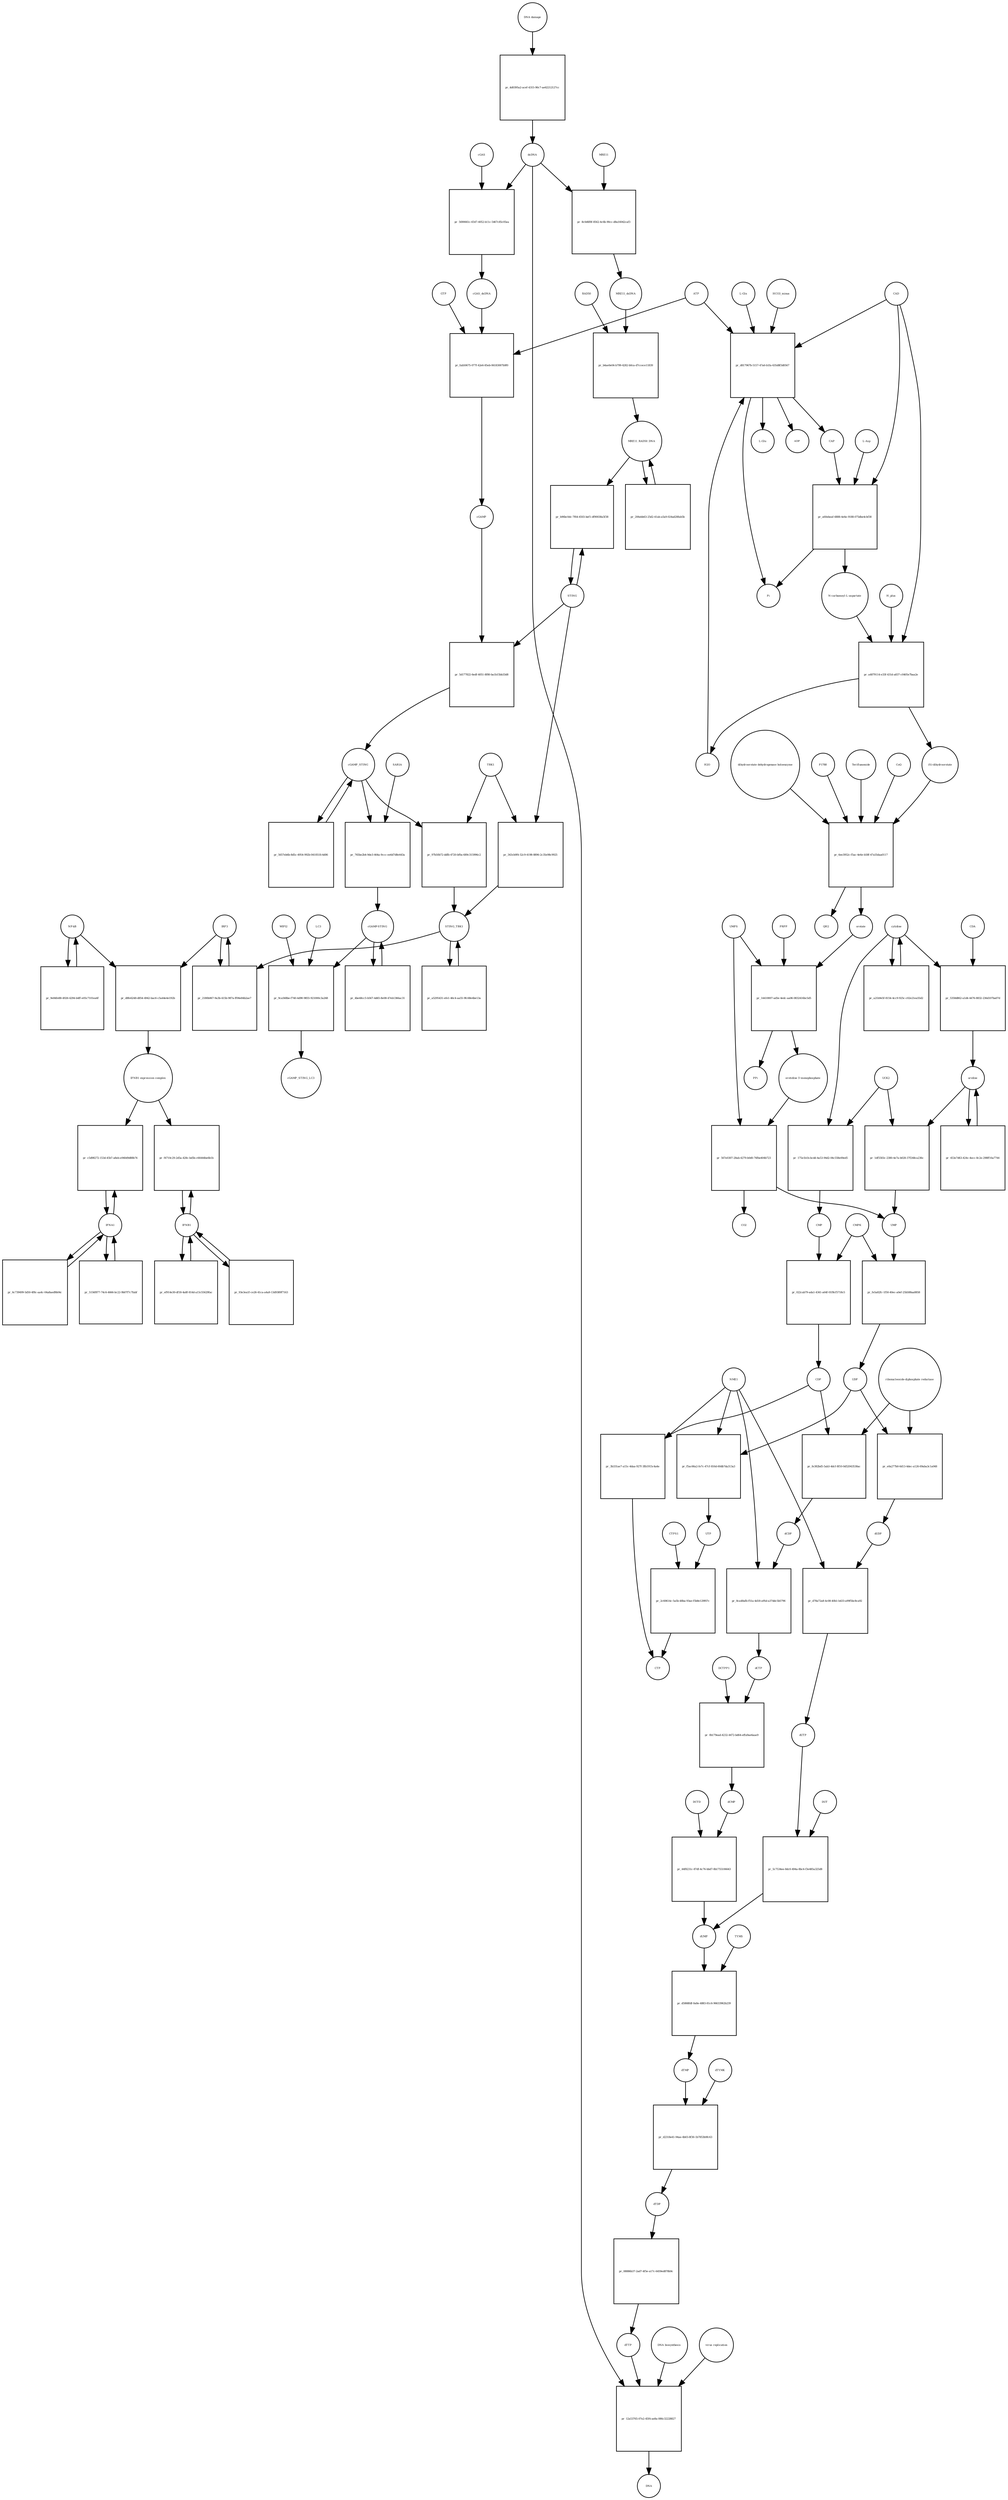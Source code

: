 strict digraph  {
"NF-kB" [annotation="urn_miriam_obo.go_GO%3A0071159", bipartite=0, cls=complex, fontsize=4, label="NF-kB", shape=circle];
"pr_d8fe6248-d854-4942-bac6-c5a44e4e192b" [annotation="", bipartite=1, cls=process, fontsize=4, label="pr_d8fe6248-d854-4942-bac6-c5a44e4e192b", shape=square];
"IFNB1 expression complex" [annotation="", bipartite=0, cls=complex, fontsize=4, label="IFNB1 expression complex", shape=circle];
IRF3 [annotation="urn_miriam_hgnc_6118|urn_miriam_uniprot_Q14653|urn_miriam_ensembl_ENSG00000126456|urn_miriam_refseq_NM_001571|urn_miriam_hgnc.symbol_IRF3|urn_miriam_ncbigene_3661", bipartite=0, cls="macromolecule multimer", fontsize=4, label=IRF3, shape=circle];
dCDP [annotation="urn_miriam_obo.chebi_CHEBI%3A28846", bipartite=0, cls="simple chemical", fontsize=4, label=dCDP, shape=circle];
"pr_8ca48afb-f51a-4d18-a95d-a37ddc5b5796" [annotation="", bipartite=1, cls=process, fontsize=4, label="pr_8ca48afb-f51a-4d18-a95d-a37ddc5b5796", shape=square];
dCTP [annotation="urn_miriam_obo.chebi_CHEBI%3A16311", bipartite=0, cls="simple chemical", fontsize=4, label=dCTP, shape=circle];
NME1 [annotation="urn_miriam_uniprot_P15531|urn_miriam_hgnc_7849", bipartite=0, cls=macromolecule, fontsize=4, label=NME1, shape=circle];
uridine [annotation="urn_miriam_obo.chebi_CHEBI%3A16704", bipartite=0, cls="simple chemical", fontsize=4, label=uridine, shape=circle];
"pr_1df5583c-2380-4e7a-b028-37f248ca236c" [annotation="", bipartite=1, cls=process, fontsize=4, label="pr_1df5583c-2380-4e7a-b028-37f248ca236c", shape=square];
UMP [annotation="urn_miriam_obo.chebi_CHEBI%3A57865", bipartite=0, cls="simple chemical", fontsize=4, label=UMP, shape=circle];
UCK2 [annotation="urn_miriam_uniprot_Q9HA47|urn_miriam_hgnc_HGNC%3A12562", bipartite=0, cls=macromolecule, fontsize=4, label=UCK2, shape=circle];
"orotidine 5'-monophosphate" [annotation="urn_miriam_obo.chebi_CHEBI%3A15842", bipartite=0, cls="simple chemical", fontsize=4, label="orotidine 5'-monophosphate", shape=circle];
"pr_567e0307-28ab-4279-b0d0-76fbe404b723" [annotation="", bipartite=1, cls=process, fontsize=4, label="pr_567e0307-28ab-4279-b0d0-76fbe404b723", shape=square];
UMPS [annotation="urn_miriam_ncbigene_7372|urn_miriam_refseq_NM_000373|urn_miriam_hgnc.symbol_UMPS|urn_miriam_hgnc_12563|urn_miriam_ensembl_ENSG00000114491|urn_miriam_uniprot_P11172", bipartite=0, cls="macromolecule multimer", fontsize=4, label=UMPS, shape=circle];
CO2 [annotation="urn_miriam_obo.chebi_CHEBI%3A16526", bipartite=0, cls="simple chemical", fontsize=4, label=CO2, shape=circle];
UTP [annotation="urn_miriam_obo.chebi_CHEBI%3A15713", bipartite=0, cls="simple chemical", fontsize=4, label=UTP, shape=circle];
"pr_2c60614c-5a5b-48ba-93ae-f5b8e129f67c" [annotation="", bipartite=1, cls=process, fontsize=4, label="pr_2c60614c-5a5b-48ba-93ae-f5b8e129f67c", shape=square];
CTP [annotation="urn_miriam_obo.chebi_CHEBI%3A17677", bipartite=0, cls="simple chemical", fontsize=4, label=CTP, shape=circle];
CTPS1 [annotation="urn_miriam_hgnc_HGNC%3A2519|urn_miriam_uniprot_P17812", bipartite=0, cls=macromolecule, fontsize=4, label=CTPS1, shape=circle];
UDP [annotation="urn_miriam_obo.chebi_CHEBI%3A17659", bipartite=0, cls="simple chemical", fontsize=4, label=UDP, shape=circle];
"pr_e0a277b0-6d13-4dec-a126-69aba3c1a048" [annotation="", bipartite=1, cls=process, fontsize=4, label="pr_e0a277b0-6d13-4dec-a126-69aba3c1a048", shape=square];
dUDP [annotation="urn_miriam_obo.chebi_CHEBI%3A28850", bipartite=0, cls="simple chemical", fontsize=4, label=dUDP, shape=circle];
"ribonucleoside-diphosphate reductase" [annotation="urn_miriam_brenda_1.17.4.1|urn_miriam_obo.go_GO%3A0005971", bipartite=0, cls=complex, fontsize=4, label="ribonucleoside-diphosphate reductase", shape=circle];
IFNB1 [annotation="urn_miriam_ensembl_ENSG00000171855|urn_miriam_hgnc.symbol_IFNB1|urn_miriam_hgnc_5434|urn_miriam_uniprot_P01574|urn_miriam_refseq_NM_002176|urn_miriam_ncbigene_3456", bipartite=0, cls=macromolecule, fontsize=4, label=IFNB1, shape=circle];
"pr_f4710c29-2d5a-428c-bd5b-c66444be6b1b" [annotation="", bipartite=1, cls=process, fontsize=4, label="pr_f4710c29-2d5a-428c-bd5b-c66444be6b1b", shape=square];
"pr_fe5a82fc-1f50-40ec-a0ef-25b588aa8858" [annotation="", bipartite=1, cls=process, fontsize=4, label="pr_fe5a82fc-1f50-40ec-a0ef-25b588aa8858", shape=square];
CMPK [annotation="urn_miriam_uniprot_P30085|urn_miriam_hgnc_HGNC%3A18170", bipartite=0, cls=macromolecule, fontsize=4, label=CMPK, shape=circle];
"cGAMP-STING" [annotation="", bipartite=0, cls=complex, fontsize=4, label="cGAMP-STING", shape=circle];
"pr_4be48cc5-b567-4d65-8e08-47eb1366ac31" [annotation="", bipartite=1, cls=process, fontsize=4, label="pr_4be48cc5-b567-4d65-8e08-47eb1366ac31", shape=square];
IFNA1 [annotation="urn_miriam_hgnc.symbol_IFNA1|urn_miriam_ncbigene_3439|urn_miriam_refseq_NM_024013|urn_miriam_uniprot_P01562|urn_miriam_hgnc_5417|urn_miriam_ensembl_ENSG00000197919", bipartite=0, cls=macromolecule, fontsize=4, label=IFNA1, shape=circle];
"pr_c5d98272-153d-45b7-a8eb-e940d9d88b74" [annotation="", bipartite=1, cls=process, fontsize=4, label="pr_c5d98272-153d-45b7-a8eb-e940d9d88b74", shape=square];
"pr_453e7d63-424c-4ecc-8c2e-298ff16a7744" [annotation="", bipartite=1, cls=process, fontsize=4, label="pr_453e7d63-424c-4ecc-8c2e-298ff16a7744", shape=square];
CDP [annotation="urn_miriam_obo.chebi_CHEBI%3A17239", bipartite=0, cls="simple chemical", fontsize=4, label=CDP, shape=circle];
"pr_fe382bd5-5ab3-4dcf-8f10-0d52043538ac" [annotation="", bipartite=1, cls=process, fontsize=4, label="pr_fe382bd5-5ab3-4dcf-8f10-0d52043538ac", shape=square];
"pr_3b331ae7-a15c-4daa-927f-3fb1915c4a4e" [annotation="", bipartite=1, cls=process, fontsize=4, label="pr_3b331ae7-a15c-4daa-927f-3fb1915c4a4e", shape=square];
dTDP [annotation="urn_miriam_obo.chebi_CHEBI%3A18075", bipartite=0, cls="simple chemical", fontsize=4, label=dTDP, shape=circle];
"pr_08886b37-2ad7-4f5e-a17c-6459ed878b9c" [annotation="", bipartite=1, cls=process, fontsize=4, label="pr_08886b37-2ad7-4f5e-a17c-6459ed878b9c", shape=square];
dTTP [annotation="urn_miriam_obo.chebi_CHEBI%3A18077", bipartite=0, cls="simple chemical", fontsize=4, label=dTTP, shape=circle];
CMP [annotation="urn_miriam_obo.chebi_CHEBI%3A17361", bipartite=0, cls="simple chemical", fontsize=4, label=CMP, shape=circle];
"pr_022cab79-ada1-4341-a64f-01f8cf5718c5" [annotation="", bipartite=1, cls=process, fontsize=4, label="pr_022cab79-ada1-4341-a64f-01f8cf5718c5", shape=square];
dUMP [annotation="urn_miriam_obo.chebi_CHEBI%3A17622", bipartite=0, cls="simple chemical", fontsize=4, label=dUMP, shape=circle];
"pr_d5868fdf-0a8e-4883-81c6-96633962b239" [annotation="", bipartite=1, cls=process, fontsize=4, label="pr_d5868fdf-0a8e-4883-81c6-96633962b239", shape=square];
dTMP [annotation="urn_miriam_obo.chebi_CHEBI%3A17013", bipartite=0, cls="simple chemical", fontsize=4, label=dTMP, shape=circle];
TYMS [annotation="urn_miriam_uniprot_P04818|urn_miriam_hgnc_HGNC%3A12441", bipartite=0, cls=macromolecule, fontsize=4, label=TYMS, shape=circle];
dsDNA [annotation="urn_miriam_obo.chebi_CHEBI%3A75909", bipartite=0, cls="simple chemical", fontsize=4, label=dsDNA, shape=circle];
"pr_12a53765-07e2-45f4-ae8a-086c32228827" [annotation="", bipartite=1, cls=process, fontsize=4, label="pr_12a53765-07e2-45f4-ae8a-086c32228827", shape=square];
DNA [annotation="", bipartite=0, cls="nucleic acid feature", fontsize=4, label=DNA, shape=circle];
"DNA biosynthesis" [annotation="urn_miriam_obo.go_GO%3A0071897", bipartite=0, cls=phenotype, fontsize=4, label="DNA biosynthesis", shape=circle];
"virus replication" [annotation="urn_miriam_obo.go_GO%3A0019079", bipartite=0, cls=phenotype, fontsize=4, label="virus replication", shape=circle];
MRE11_RAD50_DNA [annotation="", bipartite=0, cls=complex, fontsize=4, label=MRE11_RAD50_DNA, shape=circle];
"pr_206ebb63-25d2-41ab-a5a9-024ad28fab5b" [annotation="", bipartite=1, cls=process, fontsize=4, label="pr_206ebb63-25d2-41ab-a5a9-024ad28fab5b", shape=square];
"pr_0b179ead-4232-4472-bd64-effa9ae6aae9" [annotation="", bipartite=1, cls=process, fontsize=4, label="pr_0b179ead-4232-4472-bd64-effa9ae6aae9", shape=square];
dCMP [annotation="urn_miriam_obo.chebi_CHEBI%3A15918", bipartite=0, cls="simple chemical", fontsize=4, label=dCMP, shape=circle];
DCTPP1 [annotation="urn_miriam_uniprot_Q9H773|urn_miriam_hgnc_HGNC%3A28777", bipartite=0, cls=macromolecule, fontsize=4, label=DCTPP1, shape=circle];
"pr_93e3ea1f-ce26-41ca-a4a9-13d9389f7163" [annotation="", bipartite=1, cls=process, fontsize=4, label="pr_93e3ea1f-ce26-41ca-a4a9-13d9389f7163", shape=square];
"pr_ef914e30-df18-4a8f-814d-a15c55629fac" [annotation="", bipartite=1, cls=process, fontsize=4, label="pr_ef914e30-df18-4a8f-814d-a15c55629fac", shape=square];
ATP [annotation="urn_miriam_obo.chebi_CHEBI%3A15422", bipartite=0, cls="simple chemical", fontsize=4, label=ATP, shape=circle];
"pr_fab50675-077f-42e6-85eb-06183007b9f0" [annotation="", bipartite=1, cls=process, fontsize=4, label="pr_fab50675-077f-42e6-85eb-06183007b9f0", shape=square];
GTP [annotation="urn_miriam_obo.chebi_CHEBI%3A15996", bipartite=0, cls="simple chemical", fontsize=4, label=GTP, shape=circle];
cGAMP [annotation="urn_miriam_obo.chebi_CHEBI%3A75947", bipartite=0, cls="simple chemical", fontsize=4, label=cGAMP, shape=circle];
cGAS_dsDNA [annotation=urn_miriam_pubmed_28363908, bipartite=0, cls=complex, fontsize=4, label=cGAS_dsDNA, shape=circle];
cytidine [annotation="urn_miriam_obo.chebi_CHEBI%3A17562", bipartite=0, cls="simple chemical", fontsize=4, label=cytidine, shape=circle];
"pr_175e1b1b-bcdd-4a53-94d2-04c558e00ed5" [annotation="", bipartite=1, cls=process, fontsize=4, label="pr_175e1b1b-bcdd-4a53-94d2-04c558e00ed5", shape=square];
"pr_5d177822-6edf-4051-8f80-ba1b15bb33d8" [annotation="", bipartite=1, cls=process, fontsize=4, label="pr_5d177822-6edf-4051-8f80-ba1b15bb33d8", shape=square];
STING [annotation=urn_miriam_uniprot_Q86WV6, bipartite=0, cls="macromolecule multimer", fontsize=4, label=STING, shape=circle];
cGAMP_STING [annotation="urn_miriam_obo.go_GO%3A1990231", bipartite=0, cls=complex, fontsize=4, label=cGAMP_STING, shape=circle];
"L-Gln" [annotation="urn_miriam_obo.chebi_CHEBI%3A18050", bipartite=0, cls="simple chemical", fontsize=4, label="L-Gln", shape=circle];
"pr_d817967b-5157-47a6-b1fa-635d8f3d0567" [annotation="", bipartite=1, cls=process, fontsize=4, label="pr_d817967b-5157-47a6-b1fa-635d8f3d0567", shape=square];
CAP [annotation="urn_miriam_obo.chebi_CHEBI%3A17672", bipartite=0, cls="simple chemical", fontsize=4, label=CAP, shape=circle];
CAD [annotation="urn_miriam_refseq_NM_001306079|urn_miriam_hgnc_1424|urn_miriam_hgnc.symbol_CAD|urn_miriam_uniprot_P27708|urn_miriam_ncbigene_790|urn_miriam_ensembl_ENSG00000084774", bipartite=0, cls=macromolecule, fontsize=4, label=CAD, shape=circle];
HCO3_minus [annotation="urn_miriam_obo.chebi_CHEBI%3A17544", bipartite=0, cls="simple chemical", fontsize=4, label=HCO3_minus, shape=circle];
H2O [annotation="urn_miriam_obo.chebi_CHEBI%3A15377", bipartite=0, cls="simple chemical", fontsize=4, label=H2O, shape=circle];
"L-Glu" [annotation="urn_miriam_obo.chebi_CHEBI%3A16015", bipartite=0, cls="simple chemical", fontsize=4, label="L-Glu", shape=circle];
ADP [annotation="urn_miriam_obo.chebi_CHEBI%3A16761", bipartite=0, cls="simple chemical", fontsize=4, label=ADP, shape=circle];
Pi [annotation="urn_miriam_obo.chebi_CHEBI%3A18367", bipartite=0, cls="simple chemical", fontsize=4, label=Pi, shape=circle];
"pr_f5ac66a2-fe7c-47cf-816d-60db7da313a3" [annotation="", bipartite=1, cls=process, fontsize=4, label="pr_f5ac66a2-fe7c-47cf-816d-60db7da313a3", shape=square];
"N-carbamoyl-L-aspartate" [annotation="urn_miriam_obo.chebi_CHEBI%3A32814", bipartite=0, cls="simple chemical", fontsize=4, label="N-carbamoyl-L-aspartate", shape=circle];
"pr_a4879114-e33f-431d-a837-c0405e7baa2e" [annotation="", bipartite=1, cls=process, fontsize=4, label="pr_a4879114-e33f-431d-a837-c0405e7baa2e", shape=square];
"(S)-dihydroorotate" [annotation="urn_miriam_obo.chebi_CHEBI%3A30864", bipartite=0, cls="simple chemical", fontsize=4, label="(S)-dihydroorotate", shape=circle];
H_plus [annotation="urn_miriam_obo.chebi_CHEBI%3A15378", bipartite=0, cls="simple chemical", fontsize=4, label=H_plus, shape=circle];
"pr_9e84fe88-4926-4294-b4ff-e05c7101ea6f" [annotation="", bipartite=1, cls=process, fontsize=4, label="pr_9e84fe88-4926-4294-b4ff-e05c7101ea6f", shape=square];
"pr_5156f877-74c6-4666-bc22-9b07f7c7fabf" [annotation="", bipartite=1, cls=process, fontsize=4, label="pr_5156f877-74c6-4666-bc22-9b07f7c7fabf", shape=square];
TBK1 [annotation="urn_miriam_hgnc.symbol_TBK1|urn_miriam_ensembl_ENSG00000183735|urn_miriam_uniprot_Q9UHD2|urn_miriam_refseq_NM_013254|urn_miriam_hgnc_11584|urn_miriam_ncbigene_29110", bipartite=0, cls=macromolecule, fontsize=4, label=TBK1, shape=circle];
"pr_97b50b72-ddfb-4720-bf0a-689c315996c2" [annotation="", bipartite=1, cls=process, fontsize=4, label="pr_97b50b72-ddfb-4720-bf0a-689c315996c2", shape=square];
STING_TBK1 [annotation=urn_miriam_pubmed_30842653, bipartite=0, cls=complex, fontsize=4, label=STING_TBK1, shape=circle];
"pr_b96bc0dc-7f64-4503-bef1-df90038a5f38" [annotation="", bipartite=1, cls=process, fontsize=4, label="pr_b96bc0dc-7f64-4503-bef1-df90038a5f38", shape=square];
"pr_6c739499-5d50-4f8c-aa4c-04a8aed9b04c" [annotation="", bipartite=1, cls=process, fontsize=4, label="pr_6c739499-5d50-4f8c-aa4c-04a8aed9b04c", shape=square];
"pr_5690661c-6547-4052-b11c-5467c85c05ea" [annotation="", bipartite=1, cls=process, fontsize=4, label="pr_5690661c-6547-4052-b11c-5467c85c05ea", shape=square];
cGAS [annotation="urn_miriam_ensembl_ENSG00000164430|urn_miriam_hgnc_21367|urn_miriam_ncbigene_115004|urn_miriam_uniprot_Q8N884|urn_miriam_hgnc.symbol_CGAS|urn_miriam_refseq_NM_138441", bipartite=0, cls=macromolecule, fontsize=4, label=cGAS, shape=circle];
"pr_a5295431-efe1-46c4-aa55-9fc68e4be13a" [annotation="", bipartite=1, cls=process, fontsize=4, label="pr_a5295431-efe1-46c4-aa55-9fc68e4be13a", shape=square];
orotate [annotation="urn_miriam_obo.chebi_CHEBI%3A30839", bipartite=0, cls="simple chemical", fontsize=4, label=orotate, shape=circle];
"pr_14410007-ad5e-4edc-aa06-0832416bc5d5" [annotation="", bipartite=1, cls=process, fontsize=4, label="pr_14410007-ad5e-4edc-aa06-0832416bc5d5", shape=square];
PRPP [annotation="urn_miriam_obo.chebi_CHEBI%3A17111", bipartite=0, cls="simple chemical", fontsize=4, label=PRPP, shape=circle];
PPi [annotation="urn_miriam_obo.chebi_CHEBI%3A18361", bipartite=0, cls="simple chemical", fontsize=4, label=PPi, shape=circle];
"pr_a21b9e5f-8154-4cc9-925c-c02e21ea55d2" [annotation="", bipartite=1, cls=process, fontsize=4, label="pr_a21b9e5f-8154-4cc9-925c-c02e21ea55d2", shape=square];
"pr_2180b067-9a3b-415b-987a-ff06e84b2ae7" [annotation="", bipartite=1, cls=process, fontsize=4, label="pr_2180b067-9a3b-415b-987a-ff06e84b2ae7", shape=square];
"pr_5657eb6b-8d5c-4954-992b-041051fc4d06" [annotation="", bipartite=1, cls=process, fontsize=4, label="pr_5657eb6b-8d5c-4954-992b-041051fc4d06", shape=square];
RAD50 [annotation="urn_miriam_ncbigene_10111|urn_miriam_refseq_NM_005732|urn_miriam_uniprot_Q92878|urn_miriam_hgnc.symbol_RAD50|urn_miriam_ensembl_ENSG00000113522|urn_miriam_hgnc_9816", bipartite=0, cls="macromolecule multimer", fontsize=4, label=RAD50, shape=circle];
"pr_b4ae0e04-b799-4282-b0ca-d7ccece11839" [annotation="", bipartite=1, cls=process, fontsize=4, label="pr_b4ae0e04-b799-4282-b0ca-d7ccece11839", shape=square];
MRE11_dsDNA [annotation="urn_miriam_obo.go_GO%3A0003690", bipartite=0, cls=complex, fontsize=4, label=MRE11_dsDNA, shape=circle];
"pr_6ee3952c-f5ac-4e6e-b58f-47a55daa0117" [annotation="", bipartite=1, cls=process, fontsize=4, label="pr_6ee3952c-f5ac-4e6e-b58f-47a55daa0117", shape=square];
"dihydroorotate dehydrogenase holoenzyme" [annotation="urn_miriam_ncbigene_1723|urn_miriam_hgnc_HGNC%3A2867|urn_miriam_hgnc.symbol_DHODH", bipartite=0, cls="simple chemical", fontsize=4, label="dihydroorotate dehydrogenase holoenzyme", shape=circle];
P1788 [annotation=urn_miriam_pubmed_31740051, bipartite=0, cls="simple chemical", fontsize=4, label=P1788, shape=circle];
Teriflunomide [annotation=urn_miriam_drugbank_DB08880, bipartite=0, cls="simple chemical", fontsize=4, label=Teriflunomide, shape=circle];
CoQ [annotation="urn_miriam_obo.chebi_CHEBI%3A16389", bipartite=0, cls="simple chemical", fontsize=4, label=CoQ, shape=circle];
QH2 [annotation="urn_miriam_obo.chebi_CHEBI%3A17976", bipartite=0, cls="simple chemical", fontsize=4, label=QH2, shape=circle];
"pr_d78a72a8-4c08-40b1-b433-a99f5bc8ca92" [annotation="", bipartite=1, cls=process, fontsize=4, label="pr_d78a72a8-4c08-40b1-b433-a99f5bc8ca92", shape=square];
dUTP [annotation="urn_miriam_obo.chebi_CHEBI%3A17625", bipartite=0, cls="simple chemical", fontsize=4, label=dUTP, shape=circle];
"pr_5358d862-a1d4-4476-8832-236d107ba07d" [annotation="", bipartite=1, cls=process, fontsize=4, label="pr_5358d862-a1d4-4476-8832-236d107ba07d", shape=square];
CDA [annotation="urn_miriam_uniprot_P32320|urn_miriam_ncbigene_978|urn_miriam_refseq_NM_001785|urn_miriam_ensembl_ENSG00000158825|urn_miriam_hgnc.symbol_CDA|urn_miriam_hgnc_1712", bipartite=0, cls=macromolecule, fontsize=4, label=CDA, shape=circle];
"pr_5c7534ee-8dc0-494a-8bc4-f3e485a325d8" [annotation="", bipartite=1, cls=process, fontsize=4, label="pr_5c7534ee-8dc0-494a-8bc4-f3e485a325d8", shape=square];
DUT [annotation="urn_miriam_hgnc_HGNC%3A3078|urn_miriam_uniprot_P33316", bipartite=0, cls=macromolecule, fontsize=4, label=DUT, shape=circle];
"pr_9ca568be-f740-4d90-9855-921000c3a268" [annotation="", bipartite=1, cls=process, fontsize=4, label="pr_9ca568be-f740-4d90-9855-921000c3a268", shape=square];
LC3 [annotation="", bipartite=0, cls=macromolecule, fontsize=4, label=LC3, shape=circle];
cGAMP_STING_LC3 [annotation="", bipartite=0, cls=complex, fontsize=4, label=cGAMP_STING_LC3, shape=circle];
WIPI2 [annotation="urn_miriam_refseq_NM_015610|urn_miriam_hgnc_32225|urn_miriam_hgnc.symbol_WIPI2|urn_miriam_ensembl_ENSG00000157954|urn_miriam_ncbigene_26100|urn_miriam_uniprot_Q9Y4P8", bipartite=0, cls=macromolecule, fontsize=4, label=WIPI2, shape=circle];
"pr_a60ebeaf-6888-4e6e-9188-075dbe4cbf38" [annotation="", bipartite=1, cls=process, fontsize=4, label="pr_a60ebeaf-6888-4e6e-9188-075dbe4cbf38", shape=square];
"L-Asp" [annotation="urn_miriam_obo.chebi_CHEBI%3A29991", bipartite=0, cls="simple chemical", fontsize=4, label="L-Asp", shape=circle];
"pr_8c0d6f8f-8562-4c6b-90cc-d8a16042caf3" [annotation="", bipartite=1, cls=process, fontsize=4, label="pr_8c0d6f8f-8562-4c6b-90cc-d8a16042caf3", shape=square];
MRE11 [annotation="urn_miriam_hgnc.symbol_MRE11|urn_miriam_ncbigene_4361|urn_miriam_uniprot_P49959|urn_miriam_ensembl_ENSG00000020922|urn_miriam_refseq_NM_005591|urn_miriam_hgnc_7230", bipartite=0, cls="macromolecule multimer", fontsize=4, label=MRE11, shape=circle];
"pr_d2318e41-94ae-4b03-8f30-1b7853b9fc63" [annotation="", bipartite=1, cls=process, fontsize=4, label="pr_d2318e41-94ae-4b03-8f30-1b7853b9fc63", shape=square];
dTYMK [annotation="urn_miriam_uniprot_P23919|urn_miriam_hgnc_HGNC%3A3061", bipartite=0, cls=macromolecule, fontsize=4, label=dTYMK, shape=circle];
"pr_765be2b4-9de3-464a-9ccc-ee6d7d8e443a" [annotation="", bipartite=1, cls=process, fontsize=4, label="pr_765be2b4-9de3-464a-9ccc-ee6d7d8e443a", shape=square];
SAR1A [annotation="urn_miriam_uniprot_Q9NR31|urn_miriam_ensembl_ENSG00000079332|urn_miriam_hgnc_10534|urn_miriam_hgnc.symbol_SAR1A|urn_miriam_refseq_NM_001142648|urn_miriam_ncbigene_56681", bipartite=0, cls=macromolecule, fontsize=4, label=SAR1A, shape=circle];
"pr_343cb9f4-52c9-4198-8896-2c35e98c9925" [annotation="", bipartite=1, cls=process, fontsize=4, label="pr_343cb9f4-52c9-4198-8896-2c35e98c9925", shape=square];
"pr_4d0395a2-acef-4315-90c7-ae62212127cc" [annotation="", bipartite=1, cls=process, fontsize=4, label="pr_4d0395a2-acef-4315-90c7-ae62212127cc", shape=square];
"DNA damage" [annotation="", bipartite=0, cls=phenotype, fontsize=4, label="DNA damage", shape=circle];
"pr_44f8231c-87df-4c76-bbd7-8b1755106643" [annotation="", bipartite=1, cls=process, fontsize=4, label="pr_44f8231c-87df-4c76-bbd7-8b1755106643", shape=square];
DCTD [annotation="urn_miriam_uniprot_P32321|urn_miriam_hgnc_HGNC%3A2710", bipartite=0, cls=macromolecule, fontsize=4, label=DCTD, shape=circle];
"NF-kB" -> "pr_d8fe6248-d854-4942-bac6-c5a44e4e192b"  [annotation="", interaction_type=consumption];
"NF-kB" -> "pr_9e84fe88-4926-4294-b4ff-e05c7101ea6f"  [annotation="", interaction_type=consumption];
"pr_d8fe6248-d854-4942-bac6-c5a44e4e192b" -> "IFNB1 expression complex"  [annotation="", interaction_type=production];
"IFNB1 expression complex" -> "pr_f4710c29-2d5a-428c-bd5b-c66444be6b1b"  [annotation=urn_miriam_pubmed_20610653, interaction_type=stimulation];
"IFNB1 expression complex" -> "pr_c5d98272-153d-45b7-a8eb-e940d9d88b74"  [annotation=urn_miriam_pubmed_16979567, interaction_type=stimulation];
IRF3 -> "pr_d8fe6248-d854-4942-bac6-c5a44e4e192b"  [annotation="", interaction_type=consumption];
IRF3 -> "pr_2180b067-9a3b-415b-987a-ff06e84b2ae7"  [annotation="", interaction_type=consumption];
dCDP -> "pr_8ca48afb-f51a-4d18-a95d-a37ddc5b5796"  [annotation="", interaction_type=consumption];
"pr_8ca48afb-f51a-4d18-a95d-a37ddc5b5796" -> dCTP  [annotation="", interaction_type=production];
dCTP -> "pr_0b179ead-4232-4472-bd64-effa9ae6aae9"  [annotation="", interaction_type=consumption];
NME1 -> "pr_8ca48afb-f51a-4d18-a95d-a37ddc5b5796"  [annotation=urn_miriam_pubmed_17827303, interaction_type=catalysis];
NME1 -> "pr_3b331ae7-a15c-4daa-927f-3fb1915c4a4e"  [annotation=urn_miriam_pubmed_28458037, interaction_type=catalysis];
NME1 -> "pr_f5ac66a2-fe7c-47cf-816d-60db7da313a3"  [annotation=urn_miriam_pubmed_28458037, interaction_type=catalysis];
NME1 -> "pr_d78a72a8-4c08-40b1-b433-a99f5bc8ca92"  [annotation=urn_miriam_pubmed_17827303, interaction_type=catalysis];
uridine -> "pr_1df5583c-2380-4e7a-b028-37f248ca236c"  [annotation="", interaction_type=consumption];
uridine -> "pr_453e7d63-424c-4ecc-8c2e-298ff16a7744"  [annotation="", interaction_type=consumption];
"pr_1df5583c-2380-4e7a-b028-37f248ca236c" -> UMP  [annotation="", interaction_type=production];
UMP -> "pr_fe5a82fc-1f50-40ec-a0ef-25b588aa8858"  [annotation="", interaction_type=consumption];
UCK2 -> "pr_1df5583c-2380-4e7a-b028-37f248ca236c"  [annotation=urn_miriam_pubmed_15130468, interaction_type=catalysis];
UCK2 -> "pr_175e1b1b-bcdd-4a53-94d2-04c558e00ed5"  [annotation=urn_miriam_pubmed_15130468, interaction_type=catalysis];
"orotidine 5'-monophosphate" -> "pr_567e0307-28ab-4279-b0d0-76fbe404b723"  [annotation="", interaction_type=consumption];
"pr_567e0307-28ab-4279-b0d0-76fbe404b723" -> UMP  [annotation="", interaction_type=production];
"pr_567e0307-28ab-4279-b0d0-76fbe404b723" -> CO2  [annotation="", interaction_type=production];
UMPS -> "pr_567e0307-28ab-4279-b0d0-76fbe404b723"  [annotation=urn_miriam_reactome_REACT_1698, interaction_type=catalysis];
UMPS -> "pr_14410007-ad5e-4edc-aa06-0832416bc5d5"  [annotation=urn_miriam_reactome_REACT_1698, interaction_type=catalysis];
UTP -> "pr_2c60614c-5a5b-48ba-93ae-f5b8e129f67c"  [annotation="", interaction_type=consumption];
"pr_2c60614c-5a5b-48ba-93ae-f5b8e129f67c" -> CTP  [annotation="", interaction_type=production];
CTPS1 -> "pr_2c60614c-5a5b-48ba-93ae-f5b8e129f67c"  [annotation=urn_miriam_pubmed_5411547, interaction_type=catalysis];
UDP -> "pr_e0a277b0-6d13-4dec-a126-69aba3c1a048"  [annotation="", interaction_type=consumption];
UDP -> "pr_f5ac66a2-fe7c-47cf-816d-60db7da313a3"  [annotation="", interaction_type=consumption];
"pr_e0a277b0-6d13-4dec-a126-69aba3c1a048" -> dUDP  [annotation="", interaction_type=production];
dUDP -> "pr_d78a72a8-4c08-40b1-b433-a99f5bc8ca92"  [annotation="", interaction_type=consumption];
"ribonucleoside-diphosphate reductase" -> "pr_e0a277b0-6d13-4dec-a126-69aba3c1a048"  [annotation=urn_miriam_pubmed_24809024, interaction_type=catalysis];
"ribonucleoside-diphosphate reductase" -> "pr_fe382bd5-5ab3-4dcf-8f10-0d52043538ac"  [annotation=urn_miriam_pubmed_24809024, interaction_type=catalysis];
IFNB1 -> "pr_f4710c29-2d5a-428c-bd5b-c66444be6b1b"  [annotation="", interaction_type=consumption];
IFNB1 -> "pr_93e3ea1f-ce26-41ca-a4a9-13d9389f7163"  [annotation="", interaction_type=consumption];
IFNB1 -> "pr_ef914e30-df18-4a8f-814d-a15c55629fac"  [annotation="", interaction_type=consumption];
"pr_f4710c29-2d5a-428c-bd5b-c66444be6b1b" -> IFNB1  [annotation="", interaction_type=production];
"pr_fe5a82fc-1f50-40ec-a0ef-25b588aa8858" -> UDP  [annotation="", interaction_type=production];
CMPK -> "pr_fe5a82fc-1f50-40ec-a0ef-25b588aa8858"  [annotation=urn_miriam_pubmed_10462544, interaction_type=catalysis];
CMPK -> "pr_022cab79-ada1-4341-a64f-01f8cf5718c5"  [annotation=urn_miriam_pubmed_10462544, interaction_type=catalysis];
"cGAMP-STING" -> "pr_4be48cc5-b567-4d65-8e08-47eb1366ac31"  [annotation="", interaction_type=consumption];
"cGAMP-STING" -> "pr_9ca568be-f740-4d90-9855-921000c3a268"  [annotation="", interaction_type=consumption];
"pr_4be48cc5-b567-4d65-8e08-47eb1366ac31" -> "cGAMP-STING"  [annotation="", interaction_type=production];
IFNA1 -> "pr_c5d98272-153d-45b7-a8eb-e940d9d88b74"  [annotation="", interaction_type=consumption];
IFNA1 -> "pr_5156f877-74c6-4666-bc22-9b07f7c7fabf"  [annotation="", interaction_type=consumption];
IFNA1 -> "pr_6c739499-5d50-4f8c-aa4c-04a8aed9b04c"  [annotation="", interaction_type=consumption];
"pr_c5d98272-153d-45b7-a8eb-e940d9d88b74" -> IFNA1  [annotation="", interaction_type=production];
"pr_453e7d63-424c-4ecc-8c2e-298ff16a7744" -> uridine  [annotation="", interaction_type=production];
CDP -> "pr_fe382bd5-5ab3-4dcf-8f10-0d52043538ac"  [annotation="", interaction_type=consumption];
CDP -> "pr_3b331ae7-a15c-4daa-927f-3fb1915c4a4e"  [annotation="", interaction_type=consumption];
"pr_fe382bd5-5ab3-4dcf-8f10-0d52043538ac" -> dCDP  [annotation="", interaction_type=production];
"pr_3b331ae7-a15c-4daa-927f-3fb1915c4a4e" -> CTP  [annotation="", interaction_type=production];
dTDP -> "pr_08886b37-2ad7-4f5e-a17c-6459ed878b9c"  [annotation="", interaction_type=consumption];
"pr_08886b37-2ad7-4f5e-a17c-6459ed878b9c" -> dTTP  [annotation="", interaction_type=production];
dTTP -> "pr_12a53765-07e2-45f4-ae8a-086c32228827"  [annotation="", interaction_type=consumption];
CMP -> "pr_022cab79-ada1-4341-a64f-01f8cf5718c5"  [annotation="", interaction_type=consumption];
"pr_022cab79-ada1-4341-a64f-01f8cf5718c5" -> CDP  [annotation="", interaction_type=production];
dUMP -> "pr_d5868fdf-0a8e-4883-81c6-96633962b239"  [annotation="", interaction_type=consumption];
"pr_d5868fdf-0a8e-4883-81c6-96633962b239" -> dTMP  [annotation="", interaction_type=production];
dTMP -> "pr_d2318e41-94ae-4b03-8f30-1b7853b9fc63"  [annotation="", interaction_type=consumption];
TYMS -> "pr_d5868fdf-0a8e-4883-81c6-96633962b239"  [annotation=urn_miriam_pubmed_3099389, interaction_type=catalysis];
dsDNA -> "pr_12a53765-07e2-45f4-ae8a-086c32228827"  [annotation="", interaction_type=consumption];
dsDNA -> "pr_5690661c-6547-4052-b11c-5467c85c05ea"  [annotation="", interaction_type=consumption];
dsDNA -> "pr_8c0d6f8f-8562-4c6b-90cc-d8a16042caf3"  [annotation="", interaction_type=consumption];
"pr_12a53765-07e2-45f4-ae8a-086c32228827" -> DNA  [annotation="", interaction_type=production];
"DNA biosynthesis" -> "pr_12a53765-07e2-45f4-ae8a-086c32228827"  [annotation="", interaction_type=catalysis];
"virus replication" -> "pr_12a53765-07e2-45f4-ae8a-086c32228827"  [annotation="", interaction_type=inhibition];
MRE11_RAD50_DNA -> "pr_206ebb63-25d2-41ab-a5a9-024ad28fab5b"  [annotation="", interaction_type=consumption];
MRE11_RAD50_DNA -> "pr_b96bc0dc-7f64-4503-bef1-df90038a5f38"  [annotation=urn_miriam_pubmed_23388631, interaction_type=catalysis];
"pr_206ebb63-25d2-41ab-a5a9-024ad28fab5b" -> MRE11_RAD50_DNA  [annotation="", interaction_type=production];
"pr_0b179ead-4232-4472-bd64-effa9ae6aae9" -> dCMP  [annotation="", interaction_type=production];
dCMP -> "pr_44f8231c-87df-4c76-bbd7-8b1755106643"  [annotation="", interaction_type=consumption];
DCTPP1 -> "pr_0b179ead-4232-4472-bd64-effa9ae6aae9"  [annotation=urn_miriam_pubmed_13788541, interaction_type=catalysis];
"pr_93e3ea1f-ce26-41ca-a4a9-13d9389f7163" -> IFNB1  [annotation="", interaction_type=production];
"pr_ef914e30-df18-4a8f-814d-a15c55629fac" -> IFNB1  [annotation="", interaction_type=production];
ATP -> "pr_fab50675-077f-42e6-85eb-06183007b9f0"  [annotation="", interaction_type=consumption];
ATP -> "pr_d817967b-5157-47a6-b1fa-635d8f3d0567"  [annotation="", interaction_type=consumption];
"pr_fab50675-077f-42e6-85eb-06183007b9f0" -> cGAMP  [annotation="", interaction_type=production];
GTP -> "pr_fab50675-077f-42e6-85eb-06183007b9f0"  [annotation="", interaction_type=consumption];
cGAMP -> "pr_5d177822-6edf-4051-8f80-ba1b15bb33d8"  [annotation="", interaction_type=consumption];
cGAS_dsDNA -> "pr_fab50675-077f-42e6-85eb-06183007b9f0"  [annotation=urn_miriam_pubmed_29622565, interaction_type=catalysis];
cytidine -> "pr_175e1b1b-bcdd-4a53-94d2-04c558e00ed5"  [annotation="", interaction_type=consumption];
cytidine -> "pr_a21b9e5f-8154-4cc9-925c-c02e21ea55d2"  [annotation="", interaction_type=consumption];
cytidine -> "pr_5358d862-a1d4-4476-8832-236d107ba07d"  [annotation="", interaction_type=consumption];
"pr_175e1b1b-bcdd-4a53-94d2-04c558e00ed5" -> CMP  [annotation="", interaction_type=production];
"pr_5d177822-6edf-4051-8f80-ba1b15bb33d8" -> cGAMP_STING  [annotation="", interaction_type=production];
STING -> "pr_5d177822-6edf-4051-8f80-ba1b15bb33d8"  [annotation="", interaction_type=consumption];
STING -> "pr_b96bc0dc-7f64-4503-bef1-df90038a5f38"  [annotation="", interaction_type=consumption];
STING -> "pr_343cb9f4-52c9-4198-8896-2c35e98c9925"  [annotation="", interaction_type=consumption];
cGAMP_STING -> "pr_97b50b72-ddfb-4720-bf0a-689c315996c2"  [annotation="", interaction_type=consumption];
cGAMP_STING -> "pr_5657eb6b-8d5c-4954-992b-041051fc4d06"  [annotation="", interaction_type=consumption];
cGAMP_STING -> "pr_765be2b4-9de3-464a-9ccc-ee6d7d8e443a"  [annotation="", interaction_type=consumption];
"L-Gln" -> "pr_d817967b-5157-47a6-b1fa-635d8f3d0567"  [annotation="", interaction_type=consumption];
"pr_d817967b-5157-47a6-b1fa-635d8f3d0567" -> CAP  [annotation="", interaction_type=production];
"pr_d817967b-5157-47a6-b1fa-635d8f3d0567" -> "L-Glu"  [annotation="", interaction_type=production];
"pr_d817967b-5157-47a6-b1fa-635d8f3d0567" -> ADP  [annotation="", interaction_type=production];
"pr_d817967b-5157-47a6-b1fa-635d8f3d0567" -> Pi  [annotation="", interaction_type=production];
CAP -> "pr_a60ebeaf-6888-4e6e-9188-075dbe4cbf38"  [annotation="", interaction_type=consumption];
CAD -> "pr_d817967b-5157-47a6-b1fa-635d8f3d0567"  [annotation=urn_miriam_reactome_REACT_73577, interaction_type=catalysis];
CAD -> "pr_a4879114-e33f-431d-a837-c0405e7baa2e"  [annotation=urn_miriam_reactome_REACT_1698, interaction_type=catalysis];
CAD -> "pr_a60ebeaf-6888-4e6e-9188-075dbe4cbf38"  [annotation=urn_miriam_reactome_REACT_1698, interaction_type=catalysis];
HCO3_minus -> "pr_d817967b-5157-47a6-b1fa-635d8f3d0567"  [annotation="", interaction_type=consumption];
H2O -> "pr_d817967b-5157-47a6-b1fa-635d8f3d0567"  [annotation="", interaction_type=consumption];
"pr_f5ac66a2-fe7c-47cf-816d-60db7da313a3" -> UTP  [annotation="", interaction_type=production];
"N-carbamoyl-L-aspartate" -> "pr_a4879114-e33f-431d-a837-c0405e7baa2e"  [annotation="", interaction_type=consumption];
"pr_a4879114-e33f-431d-a837-c0405e7baa2e" -> "(S)-dihydroorotate"  [annotation="", interaction_type=production];
"pr_a4879114-e33f-431d-a837-c0405e7baa2e" -> H2O  [annotation="", interaction_type=production];
"(S)-dihydroorotate" -> "pr_6ee3952c-f5ac-4e6e-b58f-47a55daa0117"  [annotation="", interaction_type=consumption];
H_plus -> "pr_a4879114-e33f-431d-a837-c0405e7baa2e"  [annotation="", interaction_type=consumption];
"pr_9e84fe88-4926-4294-b4ff-e05c7101ea6f" -> "NF-kB"  [annotation="", interaction_type=production];
"pr_5156f877-74c6-4666-bc22-9b07f7c7fabf" -> IFNA1  [annotation="", interaction_type=production];
TBK1 -> "pr_97b50b72-ddfb-4720-bf0a-689c315996c2"  [annotation="", interaction_type=consumption];
TBK1 -> "pr_343cb9f4-52c9-4198-8896-2c35e98c9925"  [annotation="", interaction_type=consumption];
"pr_97b50b72-ddfb-4720-bf0a-689c315996c2" -> STING_TBK1  [annotation="", interaction_type=production];
STING_TBK1 -> "pr_a5295431-efe1-46c4-aa55-9fc68e4be13a"  [annotation="", interaction_type=consumption];
STING_TBK1 -> "pr_2180b067-9a3b-415b-987a-ff06e84b2ae7"  [annotation="urn_miriam_pubmed_22394562|urn_miriam_pubmed_25636800", interaction_type=catalysis];
"pr_b96bc0dc-7f64-4503-bef1-df90038a5f38" -> STING  [annotation="", interaction_type=production];
"pr_6c739499-5d50-4f8c-aa4c-04a8aed9b04c" -> IFNA1  [annotation="", interaction_type=production];
"pr_5690661c-6547-4052-b11c-5467c85c05ea" -> cGAS_dsDNA  [annotation="", interaction_type=production];
cGAS -> "pr_5690661c-6547-4052-b11c-5467c85c05ea"  [annotation="", interaction_type=consumption];
"pr_a5295431-efe1-46c4-aa55-9fc68e4be13a" -> STING_TBK1  [annotation="", interaction_type=production];
orotate -> "pr_14410007-ad5e-4edc-aa06-0832416bc5d5"  [annotation="", interaction_type=consumption];
"pr_14410007-ad5e-4edc-aa06-0832416bc5d5" -> "orotidine 5'-monophosphate"  [annotation="", interaction_type=production];
"pr_14410007-ad5e-4edc-aa06-0832416bc5d5" -> PPi  [annotation="", interaction_type=production];
PRPP -> "pr_14410007-ad5e-4edc-aa06-0832416bc5d5"  [annotation="", interaction_type=consumption];
"pr_a21b9e5f-8154-4cc9-925c-c02e21ea55d2" -> cytidine  [annotation="", interaction_type=production];
"pr_2180b067-9a3b-415b-987a-ff06e84b2ae7" -> IRF3  [annotation="", interaction_type=production];
"pr_5657eb6b-8d5c-4954-992b-041051fc4d06" -> cGAMP_STING  [annotation="", interaction_type=production];
RAD50 -> "pr_b4ae0e04-b799-4282-b0ca-d7ccece11839"  [annotation="", interaction_type=consumption];
"pr_b4ae0e04-b799-4282-b0ca-d7ccece11839" -> MRE11_RAD50_DNA  [annotation="", interaction_type=production];
MRE11_dsDNA -> "pr_b4ae0e04-b799-4282-b0ca-d7ccece11839"  [annotation="", interaction_type=consumption];
"pr_6ee3952c-f5ac-4e6e-b58f-47a55daa0117" -> orotate  [annotation="", interaction_type=production];
"pr_6ee3952c-f5ac-4e6e-b58f-47a55daa0117" -> QH2  [annotation="", interaction_type=production];
"dihydroorotate dehydrogenase holoenzyme" -> "pr_6ee3952c-f5ac-4e6e-b58f-47a55daa0117"  [annotation="urn_miriam_reactome_REACT_1698|urn_miriam_doi_10.1101%2F2020.03.11.983056", interaction_type=catalysis];
P1788 -> "pr_6ee3952c-f5ac-4e6e-b58f-47a55daa0117"  [annotation="urn_miriam_reactome_REACT_1698|urn_miriam_doi_10.1101%2F2020.03.11.983056", interaction_type=inhibition];
Teriflunomide -> "pr_6ee3952c-f5ac-4e6e-b58f-47a55daa0117"  [annotation="urn_miriam_reactome_REACT_1698|urn_miriam_doi_10.1101%2F2020.03.11.983056", interaction_type=inhibition];
CoQ -> "pr_6ee3952c-f5ac-4e6e-b58f-47a55daa0117"  [annotation="", interaction_type=consumption];
"pr_d78a72a8-4c08-40b1-b433-a99f5bc8ca92" -> dUTP  [annotation="", interaction_type=production];
dUTP -> "pr_5c7534ee-8dc0-494a-8bc4-f3e485a325d8"  [annotation="", interaction_type=consumption];
"pr_5358d862-a1d4-4476-8832-236d107ba07d" -> uridine  [annotation="", interaction_type=production];
CDA -> "pr_5358d862-a1d4-4476-8832-236d107ba07d"  [annotation="urn_miriam_pubmed_7923172|urn_miriam_pubmed_15689149", interaction_type=catalysis];
"pr_5c7534ee-8dc0-494a-8bc4-f3e485a325d8" -> dUMP  [annotation="", interaction_type=production];
DUT -> "pr_5c7534ee-8dc0-494a-8bc4-f3e485a325d8"  [annotation=urn_miriam_pubmed_18837522, interaction_type=catalysis];
"pr_9ca568be-f740-4d90-9855-921000c3a268" -> cGAMP_STING_LC3  [annotation="", interaction_type=production];
LC3 -> "pr_9ca568be-f740-4d90-9855-921000c3a268"  [annotation="", interaction_type=consumption];
WIPI2 -> "pr_9ca568be-f740-4d90-9855-921000c3a268"  [annotation=urn_miriam_pubmed_30842662, interaction_type=catalysis];
"pr_a60ebeaf-6888-4e6e-9188-075dbe4cbf38" -> "N-carbamoyl-L-aspartate"  [annotation="", interaction_type=production];
"pr_a60ebeaf-6888-4e6e-9188-075dbe4cbf38" -> Pi  [annotation="", interaction_type=production];
"L-Asp" -> "pr_a60ebeaf-6888-4e6e-9188-075dbe4cbf38"  [annotation="", interaction_type=consumption];
"pr_8c0d6f8f-8562-4c6b-90cc-d8a16042caf3" -> MRE11_dsDNA  [annotation="", interaction_type=production];
MRE11 -> "pr_8c0d6f8f-8562-4c6b-90cc-d8a16042caf3"  [annotation="", interaction_type=consumption];
"pr_d2318e41-94ae-4b03-8f30-1b7853b9fc63" -> dTDP  [annotation="", interaction_type=production];
dTYMK -> "pr_d2318e41-94ae-4b03-8f30-1b7853b9fc63"  [annotation=urn_miriam_pubmed_8024690, interaction_type=catalysis];
"pr_765be2b4-9de3-464a-9ccc-ee6d7d8e443a" -> "cGAMP-STING"  [annotation="", interaction_type=production];
SAR1A -> "pr_765be2b4-9de3-464a-9ccc-ee6d7d8e443a"  [annotation="urn_miriam_doi_10.1038%2Fs41586-019-1006-9", interaction_type=catalysis];
"pr_343cb9f4-52c9-4198-8896-2c35e98c9925" -> STING_TBK1  [annotation="", interaction_type=production];
"pr_4d0395a2-acef-4315-90c7-ae62212127cc" -> dsDNA  [annotation="", interaction_type=production];
"DNA damage" -> "pr_4d0395a2-acef-4315-90c7-ae62212127cc"  [annotation="urn_miriam_doi_10.1016%2Fj.ejmech.2019.111855", interaction_type=stimulation];
"pr_44f8231c-87df-4c76-bbd7-8b1755106643" -> dUMP  [annotation="", interaction_type=production];
DCTD -> "pr_44f8231c-87df-4c76-bbd7-8b1755106643"  [annotation="urn_miriam_doi_10.1074%2Fjbc.M114.617720", interaction_type=catalysis];
}
